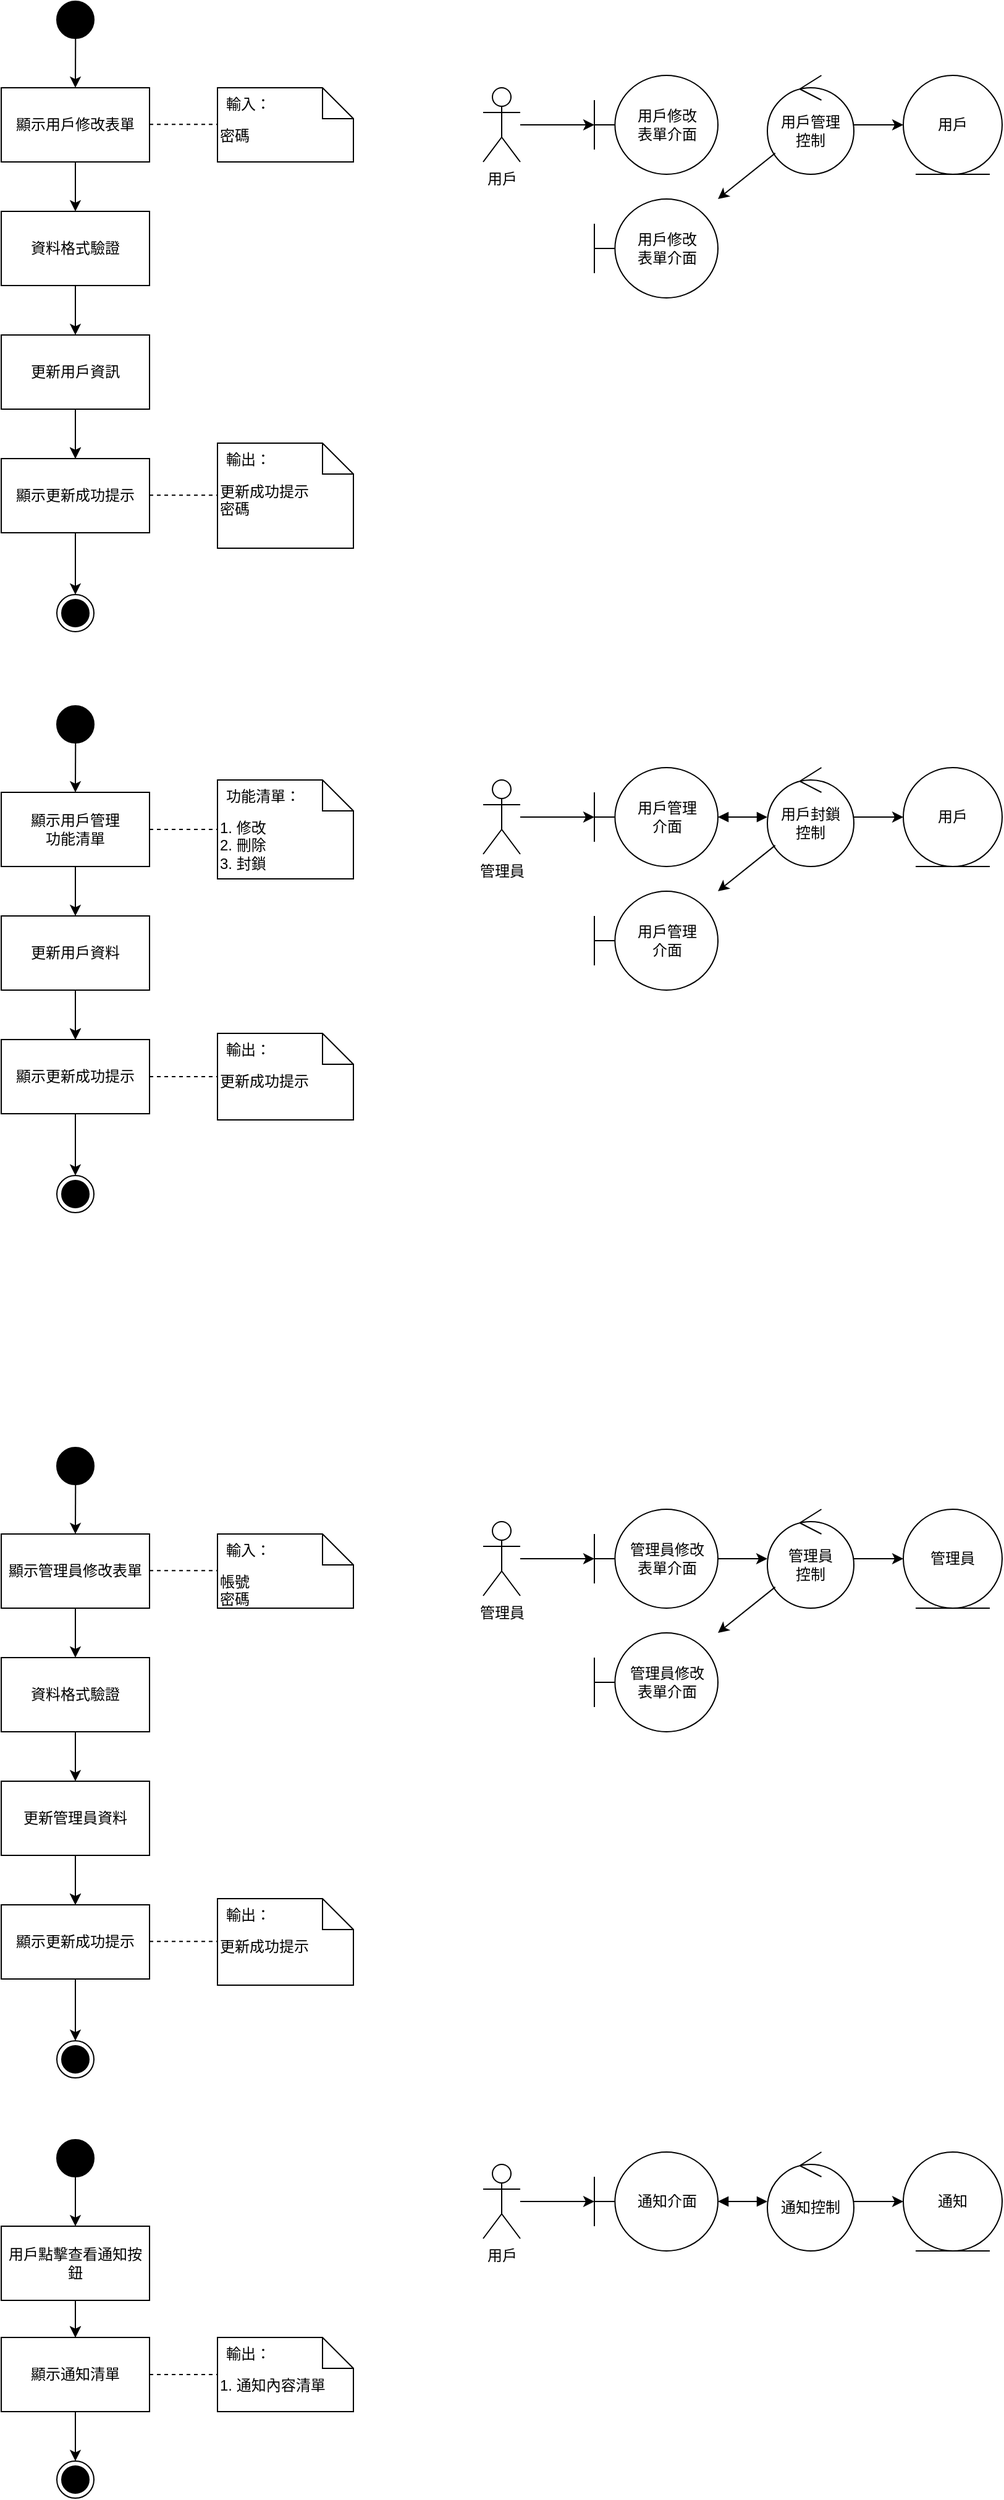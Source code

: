 <mxfile version="22.1.5" type="github">
  <diagram name="第 1 页" id="quUWREb-jlwR2Ny_MdLy">
    <mxGraphModel dx="992" dy="402" grid="1" gridSize="10" guides="1" tooltips="1" connect="1" arrows="1" fold="1" page="1" pageScale="1" pageWidth="827" pageHeight="1169" math="0" shadow="0">
      <root>
        <mxCell id="0" />
        <mxCell id="1" parent="0" />
        <mxCell id="rR45mx5UOw72tcgHX984-3" value="" style="ellipse;fillColor=strokeColor;html=1;" vertex="1" parent="1">
          <mxGeometry x="165" y="30" width="30" height="30" as="geometry" />
        </mxCell>
        <mxCell id="rR45mx5UOw72tcgHX984-5" value="密碼" style="shape=note2;boundedLbl=1;whiteSpace=wrap;html=1;size=25;verticalAlign=top;align=left;" vertex="1" parent="1">
          <mxGeometry x="295" y="100" width="110" height="60" as="geometry" />
        </mxCell>
        <mxCell id="rR45mx5UOw72tcgHX984-6" value="輸入：" style="resizeWidth=1;part=1;strokeColor=none;fillColor=none;align=left;spacingLeft=5;" vertex="1" parent="rR45mx5UOw72tcgHX984-5">
          <mxGeometry width="110" height="25" relative="1" as="geometry" />
        </mxCell>
        <mxCell id="rR45mx5UOw72tcgHX984-7" value="" style="endArrow=classic;html=1;rounded=0;" edge="1" parent="1" source="rR45mx5UOw72tcgHX984-3" target="rR45mx5UOw72tcgHX984-8">
          <mxGeometry width="50" height="50" relative="1" as="geometry">
            <mxPoint x="465" y="300" as="sourcePoint" />
            <mxPoint x="180" y="100" as="targetPoint" />
          </mxGeometry>
        </mxCell>
        <mxCell id="rR45mx5UOw72tcgHX984-8" value="顯示用戶修改表單" style="rounded=0;whiteSpace=wrap;html=1;" vertex="1" parent="1">
          <mxGeometry x="120" y="100" width="120" height="60" as="geometry" />
        </mxCell>
        <mxCell id="rR45mx5UOw72tcgHX984-14" value="" style="endArrow=classic;html=1;rounded=0;" edge="1" parent="1" target="rR45mx5UOw72tcgHX984-15" source="rR45mx5UOw72tcgHX984-8">
          <mxGeometry width="50" height="50" relative="1" as="geometry">
            <mxPoint x="180" y="160" as="sourcePoint" />
            <mxPoint x="180" y="200" as="targetPoint" />
          </mxGeometry>
        </mxCell>
        <mxCell id="rR45mx5UOw72tcgHX984-15" value="資料格式驗證" style="rounded=0;whiteSpace=wrap;html=1;" vertex="1" parent="1">
          <mxGeometry x="120" y="200" width="120" height="60" as="geometry" />
        </mxCell>
        <mxCell id="rR45mx5UOw72tcgHX984-16" value="" style="endArrow=classic;html=1;rounded=0;" edge="1" parent="1" target="rR45mx5UOw72tcgHX984-17" source="rR45mx5UOw72tcgHX984-15">
          <mxGeometry width="50" height="50" relative="1" as="geometry">
            <mxPoint x="180" y="260" as="sourcePoint" />
            <mxPoint x="180" y="300" as="targetPoint" />
          </mxGeometry>
        </mxCell>
        <mxCell id="rR45mx5UOw72tcgHX984-23" value="" style="edgeStyle=orthogonalEdgeStyle;rounded=0;orthogonalLoop=1;jettySize=auto;html=1;" edge="1" parent="1" source="rR45mx5UOw72tcgHX984-17" target="rR45mx5UOw72tcgHX984-19">
          <mxGeometry relative="1" as="geometry" />
        </mxCell>
        <mxCell id="rR45mx5UOw72tcgHX984-17" value="更新用戶資訊" style="rounded=0;whiteSpace=wrap;html=1;" vertex="1" parent="1">
          <mxGeometry x="120" y="300" width="120" height="60" as="geometry" />
        </mxCell>
        <mxCell id="rR45mx5UOw72tcgHX984-18" value="" style="endArrow=classic;html=1;rounded=0;" edge="1" parent="1" target="rR45mx5UOw72tcgHX984-19">
          <mxGeometry width="50" height="50" relative="1" as="geometry">
            <mxPoint x="180" y="360" as="sourcePoint" />
            <mxPoint x="180" y="400" as="targetPoint" />
          </mxGeometry>
        </mxCell>
        <mxCell id="rR45mx5UOw72tcgHX984-19" value="顯示更新成功提示" style="rounded=0;whiteSpace=wrap;html=1;" vertex="1" parent="1">
          <mxGeometry x="120" y="400" width="120" height="60" as="geometry" />
        </mxCell>
        <mxCell id="rR45mx5UOw72tcgHX984-20" value="更新成功提示&lt;br&gt;密碼" style="shape=note2;boundedLbl=1;whiteSpace=wrap;html=1;size=25;verticalAlign=top;align=left;" vertex="1" parent="1">
          <mxGeometry x="295" y="387.5" width="110" height="85" as="geometry" />
        </mxCell>
        <mxCell id="rR45mx5UOw72tcgHX984-21" value="輸出：" style="resizeWidth=1;part=1;strokeColor=none;fillColor=none;align=left;spacingLeft=5;" vertex="1" parent="rR45mx5UOw72tcgHX984-20">
          <mxGeometry width="110" height="25" relative="1" as="geometry" />
        </mxCell>
        <mxCell id="rR45mx5UOw72tcgHX984-24" value="" style="endArrow=classic;html=1;rounded=0;" edge="1" parent="1" source="rR45mx5UOw72tcgHX984-19" target="rR45mx5UOw72tcgHX984-25">
          <mxGeometry width="50" height="50" relative="1" as="geometry">
            <mxPoint x="190" y="370" as="sourcePoint" />
            <mxPoint x="180" y="510" as="targetPoint" />
          </mxGeometry>
        </mxCell>
        <mxCell id="rR45mx5UOw72tcgHX984-25" value="" style="ellipse;html=1;shape=endState;fillColor=strokeColor;" vertex="1" parent="1">
          <mxGeometry x="165" y="510" width="30" height="30" as="geometry" />
        </mxCell>
        <mxCell id="rR45mx5UOw72tcgHX984-26" value="" style="ellipse;fillColor=strokeColor;html=1;" vertex="1" parent="1">
          <mxGeometry x="165" y="600" width="30" height="30" as="geometry" />
        </mxCell>
        <mxCell id="rR45mx5UOw72tcgHX984-27" value="1. 修改&lt;br&gt;2. 刪除&lt;br&gt;3. 封鎖" style="shape=note2;boundedLbl=1;whiteSpace=wrap;html=1;size=25;verticalAlign=top;align=left;" vertex="1" parent="1">
          <mxGeometry x="295" y="660" width="110" height="80" as="geometry" />
        </mxCell>
        <mxCell id="rR45mx5UOw72tcgHX984-28" value="功能清單：" style="resizeWidth=1;part=1;strokeColor=none;fillColor=none;align=left;spacingLeft=5;" vertex="1" parent="rR45mx5UOw72tcgHX984-27">
          <mxGeometry width="110" height="25" relative="1" as="geometry" />
        </mxCell>
        <mxCell id="rR45mx5UOw72tcgHX984-29" value="" style="endArrow=classic;html=1;rounded=0;" edge="1" parent="1" source="rR45mx5UOw72tcgHX984-26" target="rR45mx5UOw72tcgHX984-30">
          <mxGeometry width="50" height="50" relative="1" as="geometry">
            <mxPoint x="465" y="870" as="sourcePoint" />
            <mxPoint x="180" y="670" as="targetPoint" />
          </mxGeometry>
        </mxCell>
        <mxCell id="rR45mx5UOw72tcgHX984-30" value="顯示用戶管理&lt;br&gt;功能清單" style="rounded=0;whiteSpace=wrap;html=1;" vertex="1" parent="1">
          <mxGeometry x="120" y="670" width="120" height="60" as="geometry" />
        </mxCell>
        <mxCell id="rR45mx5UOw72tcgHX984-32" value="" style="endArrow=classic;html=1;rounded=0;" edge="1" parent="1" source="rR45mx5UOw72tcgHX984-30">
          <mxGeometry width="50" height="50" relative="1" as="geometry">
            <mxPoint x="180" y="730" as="sourcePoint" />
            <mxPoint x="180" y="770" as="targetPoint" />
          </mxGeometry>
        </mxCell>
        <mxCell id="rR45mx5UOw72tcgHX984-35" value="" style="edgeStyle=orthogonalEdgeStyle;rounded=0;orthogonalLoop=1;jettySize=auto;html=1;" edge="1" parent="1" source="rR45mx5UOw72tcgHX984-36" target="rR45mx5UOw72tcgHX984-38">
          <mxGeometry relative="1" as="geometry" />
        </mxCell>
        <mxCell id="rR45mx5UOw72tcgHX984-36" value="更新用戶資料" style="rounded=0;whiteSpace=wrap;html=1;" vertex="1" parent="1">
          <mxGeometry x="120" y="770" width="120" height="60" as="geometry" />
        </mxCell>
        <mxCell id="rR45mx5UOw72tcgHX984-37" value="" style="endArrow=classic;html=1;rounded=0;" edge="1" parent="1" target="rR45mx5UOw72tcgHX984-38">
          <mxGeometry width="50" height="50" relative="1" as="geometry">
            <mxPoint x="180" y="830" as="sourcePoint" />
            <mxPoint x="180" y="870" as="targetPoint" />
          </mxGeometry>
        </mxCell>
        <mxCell id="rR45mx5UOw72tcgHX984-38" value="顯示更新成功提示" style="rounded=0;whiteSpace=wrap;html=1;" vertex="1" parent="1">
          <mxGeometry x="120" y="870" width="120" height="60" as="geometry" />
        </mxCell>
        <mxCell id="rR45mx5UOw72tcgHX984-39" value="更新成功提示" style="shape=note2;boundedLbl=1;whiteSpace=wrap;html=1;size=25;verticalAlign=top;align=left;" vertex="1" parent="1">
          <mxGeometry x="295" y="865" width="110" height="70" as="geometry" />
        </mxCell>
        <mxCell id="rR45mx5UOw72tcgHX984-40" value="輸出：" style="resizeWidth=1;part=1;strokeColor=none;fillColor=none;align=left;spacingLeft=5;" vertex="1" parent="rR45mx5UOw72tcgHX984-39">
          <mxGeometry width="110" height="25" relative="1" as="geometry" />
        </mxCell>
        <mxCell id="rR45mx5UOw72tcgHX984-42" value="" style="endArrow=classic;html=1;rounded=0;" edge="1" parent="1" source="rR45mx5UOw72tcgHX984-38" target="rR45mx5UOw72tcgHX984-43">
          <mxGeometry width="50" height="50" relative="1" as="geometry">
            <mxPoint x="190" y="840" as="sourcePoint" />
            <mxPoint x="180" y="980" as="targetPoint" />
          </mxGeometry>
        </mxCell>
        <mxCell id="rR45mx5UOw72tcgHX984-43" value="" style="ellipse;html=1;shape=endState;fillColor=strokeColor;" vertex="1" parent="1">
          <mxGeometry x="165" y="980" width="30" height="30" as="geometry" />
        </mxCell>
        <mxCell id="rR45mx5UOw72tcgHX984-46" value="" style="ellipse;fillColor=strokeColor;html=1;" vertex="1" parent="1">
          <mxGeometry x="165" y="1200" width="30" height="30" as="geometry" />
        </mxCell>
        <mxCell id="rR45mx5UOw72tcgHX984-49" value="" style="endArrow=classic;html=1;rounded=0;" edge="1" parent="1" source="rR45mx5UOw72tcgHX984-46" target="rR45mx5UOw72tcgHX984-50">
          <mxGeometry width="50" height="50" relative="1" as="geometry">
            <mxPoint x="465" y="1470" as="sourcePoint" />
            <mxPoint x="180" y="1270" as="targetPoint" />
          </mxGeometry>
        </mxCell>
        <mxCell id="rR45mx5UOw72tcgHX984-50" value="顯示管理員修改表單" style="rounded=0;whiteSpace=wrap;html=1;" vertex="1" parent="1">
          <mxGeometry x="120" y="1270" width="120" height="60" as="geometry" />
        </mxCell>
        <mxCell id="rR45mx5UOw72tcgHX984-52" value="" style="endArrow=classic;html=1;rounded=0;" edge="1" parent="1" source="rR45mx5UOw72tcgHX984-50" target="rR45mx5UOw72tcgHX984-53">
          <mxGeometry width="50" height="50" relative="1" as="geometry">
            <mxPoint x="180" y="1330" as="sourcePoint" />
            <mxPoint x="180" y="1370" as="targetPoint" />
          </mxGeometry>
        </mxCell>
        <mxCell id="rR45mx5UOw72tcgHX984-53" value="資料格式驗證" style="rounded=0;whiteSpace=wrap;html=1;" vertex="1" parent="1">
          <mxGeometry x="120" y="1370" width="120" height="60" as="geometry" />
        </mxCell>
        <mxCell id="rR45mx5UOw72tcgHX984-54" value="" style="endArrow=classic;html=1;rounded=0;" edge="1" parent="1" source="rR45mx5UOw72tcgHX984-53" target="rR45mx5UOw72tcgHX984-56">
          <mxGeometry width="50" height="50" relative="1" as="geometry">
            <mxPoint x="180" y="1430" as="sourcePoint" />
            <mxPoint x="180" y="1470" as="targetPoint" />
          </mxGeometry>
        </mxCell>
        <mxCell id="rR45mx5UOw72tcgHX984-55" value="" style="edgeStyle=orthogonalEdgeStyle;rounded=0;orthogonalLoop=1;jettySize=auto;html=1;" edge="1" parent="1" source="rR45mx5UOw72tcgHX984-56" target="rR45mx5UOw72tcgHX984-58">
          <mxGeometry relative="1" as="geometry" />
        </mxCell>
        <mxCell id="rR45mx5UOw72tcgHX984-56" value="更新管理員資料" style="rounded=0;whiteSpace=wrap;html=1;" vertex="1" parent="1">
          <mxGeometry x="120" y="1470" width="120" height="60" as="geometry" />
        </mxCell>
        <mxCell id="rR45mx5UOw72tcgHX984-57" value="" style="endArrow=classic;html=1;rounded=0;" edge="1" parent="1" target="rR45mx5UOw72tcgHX984-58">
          <mxGeometry width="50" height="50" relative="1" as="geometry">
            <mxPoint x="180" y="1530" as="sourcePoint" />
            <mxPoint x="180" y="1570" as="targetPoint" />
          </mxGeometry>
        </mxCell>
        <mxCell id="rR45mx5UOw72tcgHX984-58" value="顯示更新成功提示" style="rounded=0;whiteSpace=wrap;html=1;" vertex="1" parent="1">
          <mxGeometry x="120" y="1570" width="120" height="60" as="geometry" />
        </mxCell>
        <mxCell id="rR45mx5UOw72tcgHX984-59" value="更新成功提示" style="shape=note2;boundedLbl=1;whiteSpace=wrap;html=1;size=25;verticalAlign=top;align=left;" vertex="1" parent="1">
          <mxGeometry x="295" y="1565" width="110" height="70" as="geometry" />
        </mxCell>
        <mxCell id="rR45mx5UOw72tcgHX984-60" value="輸出：" style="resizeWidth=1;part=1;strokeColor=none;fillColor=none;align=left;spacingLeft=5;" vertex="1" parent="rR45mx5UOw72tcgHX984-59">
          <mxGeometry width="110" height="25" relative="1" as="geometry" />
        </mxCell>
        <mxCell id="rR45mx5UOw72tcgHX984-62" value="" style="endArrow=classic;html=1;rounded=0;" edge="1" parent="1" source="rR45mx5UOw72tcgHX984-58" target="rR45mx5UOw72tcgHX984-63">
          <mxGeometry width="50" height="50" relative="1" as="geometry">
            <mxPoint x="190" y="1540" as="sourcePoint" />
            <mxPoint x="180" y="1680" as="targetPoint" />
          </mxGeometry>
        </mxCell>
        <mxCell id="rR45mx5UOw72tcgHX984-63" value="" style="ellipse;html=1;shape=endState;fillColor=strokeColor;" vertex="1" parent="1">
          <mxGeometry x="165" y="1680" width="30" height="30" as="geometry" />
        </mxCell>
        <mxCell id="rR45mx5UOw72tcgHX984-64" value="帳號&lt;br&gt;密碼" style="shape=note2;boundedLbl=1;whiteSpace=wrap;html=1;size=25;verticalAlign=top;align=left;" vertex="1" parent="1">
          <mxGeometry x="295" y="1270" width="110" height="60" as="geometry" />
        </mxCell>
        <mxCell id="rR45mx5UOw72tcgHX984-65" value="輸入：" style="resizeWidth=1;part=1;strokeColor=none;fillColor=none;align=left;spacingLeft=5;" vertex="1" parent="rR45mx5UOw72tcgHX984-64">
          <mxGeometry width="110" height="25" relative="1" as="geometry" />
        </mxCell>
        <mxCell id="rR45mx5UOw72tcgHX984-67" value="" style="ellipse;fillColor=strokeColor;html=1;" vertex="1" parent="1">
          <mxGeometry x="165" y="1760" width="30" height="30" as="geometry" />
        </mxCell>
        <mxCell id="rR45mx5UOw72tcgHX984-68" value="" style="endArrow=classic;html=1;rounded=0;" edge="1" parent="1" target="rR45mx5UOw72tcgHX984-69">
          <mxGeometry width="50" height="50" relative="1" as="geometry">
            <mxPoint x="180" y="1880" as="sourcePoint" />
            <mxPoint x="180" y="1920" as="targetPoint" />
          </mxGeometry>
        </mxCell>
        <mxCell id="rR45mx5UOw72tcgHX984-69" value="顯示通知清單" style="rounded=0;whiteSpace=wrap;html=1;" vertex="1" parent="1">
          <mxGeometry x="120" y="1920" width="120" height="60" as="geometry" />
        </mxCell>
        <mxCell id="rR45mx5UOw72tcgHX984-71" value="" style="endArrow=classic;html=1;rounded=0;" edge="1" parent="1" source="rR45mx5UOw72tcgHX984-69">
          <mxGeometry width="50" height="50" relative="1" as="geometry">
            <mxPoint x="180" y="1980" as="sourcePoint" />
            <mxPoint x="180" y="2020" as="targetPoint" />
          </mxGeometry>
        </mxCell>
        <mxCell id="rR45mx5UOw72tcgHX984-82" value="" style="ellipse;html=1;shape=endState;fillColor=strokeColor;" vertex="1" parent="1">
          <mxGeometry x="165" y="2020" width="30" height="30" as="geometry" />
        </mxCell>
        <mxCell id="rR45mx5UOw72tcgHX984-83" value="1. 通知內容清單&amp;nbsp;" style="shape=note2;boundedLbl=1;whiteSpace=wrap;html=1;size=25;verticalAlign=top;align=left;" vertex="1" parent="1">
          <mxGeometry x="295" y="1920" width="110" height="60" as="geometry" />
        </mxCell>
        <mxCell id="rR45mx5UOw72tcgHX984-84" value="輸出：" style="resizeWidth=1;part=1;strokeColor=none;fillColor=none;align=left;spacingLeft=5;" vertex="1" parent="rR45mx5UOw72tcgHX984-83">
          <mxGeometry width="110" height="25" relative="1" as="geometry" />
        </mxCell>
        <mxCell id="rR45mx5UOw72tcgHX984-87" value="用戶" style="ellipse;shape=umlEntity;whiteSpace=wrap;html=1;" vertex="1" parent="1">
          <mxGeometry x="850" y="90" width="80" height="80" as="geometry" />
        </mxCell>
        <mxCell id="rR45mx5UOw72tcgHX984-88" value="用戶修改&lt;br&gt;表單介面" style="shape=umlBoundary;whiteSpace=wrap;html=1;" vertex="1" parent="1">
          <mxGeometry x="600" y="90" width="100" height="80" as="geometry" />
        </mxCell>
        <mxCell id="rR45mx5UOw72tcgHX984-89" value="用戶" style="shape=umlActor;verticalLabelPosition=bottom;verticalAlign=top;html=1;" vertex="1" parent="1">
          <mxGeometry x="510" y="100" width="30" height="60" as="geometry" />
        </mxCell>
        <mxCell id="rR45mx5UOw72tcgHX984-91" value="" style="endArrow=classic;html=1;rounded=0;" edge="1" parent="1" source="rR45mx5UOw72tcgHX984-89" target="rR45mx5UOw72tcgHX984-88">
          <mxGeometry width="50" height="50" relative="1" as="geometry">
            <mxPoint x="580" y="50" as="sourcePoint" />
            <mxPoint x="580" y="90" as="targetPoint" />
          </mxGeometry>
        </mxCell>
        <mxCell id="rR45mx5UOw72tcgHX984-92" value="用戶管理&lt;br&gt;控制" style="ellipse;shape=umlControl;whiteSpace=wrap;html=1;" vertex="1" parent="1">
          <mxGeometry x="740" y="90" width="70" height="80" as="geometry" />
        </mxCell>
        <mxCell id="rR45mx5UOw72tcgHX984-94" value="" style="endArrow=classic;html=1;rounded=0;" edge="1" parent="1" source="rR45mx5UOw72tcgHX984-92" target="rR45mx5UOw72tcgHX984-87">
          <mxGeometry width="50" height="50" relative="1" as="geometry">
            <mxPoint x="770" y="200" as="sourcePoint" />
            <mxPoint x="750" y="140" as="targetPoint" />
          </mxGeometry>
        </mxCell>
        <mxCell id="rR45mx5UOw72tcgHX984-95" value="用戶修改&lt;br&gt;表單介面" style="shape=umlBoundary;whiteSpace=wrap;html=1;" vertex="1" parent="1">
          <mxGeometry x="600" y="190" width="100" height="80" as="geometry" />
        </mxCell>
        <mxCell id="rR45mx5UOw72tcgHX984-96" value="" style="endArrow=classic;html=1;rounded=0;" edge="1" parent="1" source="rR45mx5UOw72tcgHX984-92" target="rR45mx5UOw72tcgHX984-95">
          <mxGeometry width="50" height="50" relative="1" as="geometry">
            <mxPoint x="820" y="140" as="sourcePoint" />
            <mxPoint x="710" y="190" as="targetPoint" />
          </mxGeometry>
        </mxCell>
        <mxCell id="rR45mx5UOw72tcgHX984-97" value="用戶" style="ellipse;shape=umlEntity;whiteSpace=wrap;html=1;" vertex="1" parent="1">
          <mxGeometry x="850" y="650" width="80" height="80" as="geometry" />
        </mxCell>
        <mxCell id="rR45mx5UOw72tcgHX984-98" value="用戶管理&lt;br&gt;介面" style="shape=umlBoundary;whiteSpace=wrap;html=1;" vertex="1" parent="1">
          <mxGeometry x="600" y="650" width="100" height="80" as="geometry" />
        </mxCell>
        <mxCell id="rR45mx5UOw72tcgHX984-99" value="管理員" style="shape=umlActor;verticalLabelPosition=bottom;verticalAlign=top;html=1;" vertex="1" parent="1">
          <mxGeometry x="510" y="660" width="30" height="60" as="geometry" />
        </mxCell>
        <mxCell id="rR45mx5UOw72tcgHX984-100" value="" style="endArrow=classic;html=1;rounded=0;" edge="1" parent="1" source="rR45mx5UOw72tcgHX984-99" target="rR45mx5UOw72tcgHX984-98">
          <mxGeometry width="50" height="50" relative="1" as="geometry">
            <mxPoint x="580" y="610" as="sourcePoint" />
            <mxPoint x="580" y="650" as="targetPoint" />
          </mxGeometry>
        </mxCell>
        <mxCell id="rR45mx5UOw72tcgHX984-101" value="用戶封鎖&lt;br&gt;控制" style="ellipse;shape=umlControl;whiteSpace=wrap;html=1;" vertex="1" parent="1">
          <mxGeometry x="740" y="650" width="70" height="80" as="geometry" />
        </mxCell>
        <mxCell id="rR45mx5UOw72tcgHX984-103" value="" style="endArrow=classic;html=1;rounded=0;" edge="1" parent="1" source="rR45mx5UOw72tcgHX984-101" target="rR45mx5UOw72tcgHX984-97">
          <mxGeometry width="50" height="50" relative="1" as="geometry">
            <mxPoint x="770" y="760" as="sourcePoint" />
            <mxPoint x="750" y="700" as="targetPoint" />
          </mxGeometry>
        </mxCell>
        <mxCell id="rR45mx5UOw72tcgHX984-104" value="用戶管理&lt;br&gt;介面" style="shape=umlBoundary;whiteSpace=wrap;html=1;" vertex="1" parent="1">
          <mxGeometry x="600" y="750" width="100" height="80" as="geometry" />
        </mxCell>
        <mxCell id="rR45mx5UOw72tcgHX984-105" value="" style="endArrow=classic;html=1;rounded=0;" edge="1" parent="1" source="rR45mx5UOw72tcgHX984-101" target="rR45mx5UOw72tcgHX984-104">
          <mxGeometry width="50" height="50" relative="1" as="geometry">
            <mxPoint x="820" y="700" as="sourcePoint" />
            <mxPoint x="860" y="700" as="targetPoint" />
          </mxGeometry>
        </mxCell>
        <mxCell id="rR45mx5UOw72tcgHX984-108" value="管理員" style="ellipse;shape=umlEntity;whiteSpace=wrap;html=1;" vertex="1" parent="1">
          <mxGeometry x="850" y="1250" width="80" height="80" as="geometry" />
        </mxCell>
        <mxCell id="rR45mx5UOw72tcgHX984-109" value="管理員修改&lt;br&gt;表單介面" style="shape=umlBoundary;whiteSpace=wrap;html=1;" vertex="1" parent="1">
          <mxGeometry x="600" y="1250" width="100" height="80" as="geometry" />
        </mxCell>
        <mxCell id="rR45mx5UOw72tcgHX984-110" value="管理員" style="shape=umlActor;verticalLabelPosition=bottom;verticalAlign=top;html=1;" vertex="1" parent="1">
          <mxGeometry x="510" y="1260" width="30" height="60" as="geometry" />
        </mxCell>
        <mxCell id="rR45mx5UOw72tcgHX984-111" value="" style="endArrow=classic;html=1;rounded=0;" edge="1" parent="1" source="rR45mx5UOw72tcgHX984-110" target="rR45mx5UOw72tcgHX984-109">
          <mxGeometry width="50" height="50" relative="1" as="geometry">
            <mxPoint x="580" y="1210" as="sourcePoint" />
            <mxPoint x="580" y="1250" as="targetPoint" />
          </mxGeometry>
        </mxCell>
        <mxCell id="rR45mx5UOw72tcgHX984-112" value="管理員&lt;br&gt;控制" style="ellipse;shape=umlControl;whiteSpace=wrap;html=1;" vertex="1" parent="1">
          <mxGeometry x="740" y="1250" width="70" height="80" as="geometry" />
        </mxCell>
        <mxCell id="rR45mx5UOw72tcgHX984-114" value="" style="endArrow=classic;html=1;rounded=0;" edge="1" parent="1" source="rR45mx5UOw72tcgHX984-112" target="rR45mx5UOw72tcgHX984-108">
          <mxGeometry width="50" height="50" relative="1" as="geometry">
            <mxPoint x="770" y="1360" as="sourcePoint" />
            <mxPoint x="750" y="1300" as="targetPoint" />
          </mxGeometry>
        </mxCell>
        <mxCell id="rR45mx5UOw72tcgHX984-115" value="管理員修改&lt;br&gt;表單介面" style="shape=umlBoundary;whiteSpace=wrap;html=1;" vertex="1" parent="1">
          <mxGeometry x="600" y="1350" width="100" height="80" as="geometry" />
        </mxCell>
        <mxCell id="rR45mx5UOw72tcgHX984-116" value="" style="endArrow=classic;html=1;rounded=0;" edge="1" parent="1" source="rR45mx5UOw72tcgHX984-112" target="rR45mx5UOw72tcgHX984-115">
          <mxGeometry width="50" height="50" relative="1" as="geometry">
            <mxPoint x="820" y="1300" as="sourcePoint" />
            <mxPoint x="860" y="1300" as="targetPoint" />
          </mxGeometry>
        </mxCell>
        <mxCell id="rR45mx5UOw72tcgHX984-126" value="通知" style="ellipse;shape=umlEntity;whiteSpace=wrap;html=1;" vertex="1" parent="1">
          <mxGeometry x="850" y="1770" width="80" height="80" as="geometry" />
        </mxCell>
        <mxCell id="rR45mx5UOw72tcgHX984-127" value="通知介面" style="shape=umlBoundary;whiteSpace=wrap;html=1;" vertex="1" parent="1">
          <mxGeometry x="600" y="1770" width="100" height="80" as="geometry" />
        </mxCell>
        <mxCell id="rR45mx5UOw72tcgHX984-128" value="用戶" style="shape=umlActor;verticalLabelPosition=bottom;verticalAlign=top;html=1;" vertex="1" parent="1">
          <mxGeometry x="510" y="1780" width="30" height="60" as="geometry" />
        </mxCell>
        <mxCell id="rR45mx5UOw72tcgHX984-129" value="" style="endArrow=classic;html=1;rounded=0;" edge="1" parent="1" source="rR45mx5UOw72tcgHX984-128" target="rR45mx5UOw72tcgHX984-127">
          <mxGeometry width="50" height="50" relative="1" as="geometry">
            <mxPoint x="580" y="1730" as="sourcePoint" />
            <mxPoint x="580" y="1770" as="targetPoint" />
          </mxGeometry>
        </mxCell>
        <mxCell id="rR45mx5UOw72tcgHX984-130" value="通知控制" style="ellipse;shape=umlControl;whiteSpace=wrap;html=1;" vertex="1" parent="1">
          <mxGeometry x="740" y="1770" width="70" height="80" as="geometry" />
        </mxCell>
        <mxCell id="rR45mx5UOw72tcgHX984-132" value="" style="endArrow=classic;html=1;rounded=0;" edge="1" parent="1" source="rR45mx5UOw72tcgHX984-130" target="rR45mx5UOw72tcgHX984-126">
          <mxGeometry width="50" height="50" relative="1" as="geometry">
            <mxPoint x="770" y="1880" as="sourcePoint" />
            <mxPoint x="750" y="1820" as="targetPoint" />
          </mxGeometry>
        </mxCell>
        <mxCell id="rR45mx5UOw72tcgHX984-138" value="" style="endArrow=block;startArrow=block;endFill=1;startFill=1;html=1;rounded=0;" edge="1" parent="1" source="rR45mx5UOw72tcgHX984-127" target="rR45mx5UOw72tcgHX984-130">
          <mxGeometry width="160" relative="1" as="geometry">
            <mxPoint x="330" y="1770" as="sourcePoint" />
            <mxPoint x="490" y="1770" as="targetPoint" />
          </mxGeometry>
        </mxCell>
        <mxCell id="rR45mx5UOw72tcgHX984-145" value="" style="endArrow=none;dashed=1;html=1;rounded=0;" edge="1" parent="1" source="rR45mx5UOw72tcgHX984-30" target="rR45mx5UOw72tcgHX984-27">
          <mxGeometry width="50" height="50" relative="1" as="geometry">
            <mxPoint x="500" y="780" as="sourcePoint" />
            <mxPoint x="550" y="730" as="targetPoint" />
          </mxGeometry>
        </mxCell>
        <mxCell id="rR45mx5UOw72tcgHX984-146" value="" style="endArrow=none;dashed=1;html=1;rounded=0;" edge="1" parent="1" source="rR45mx5UOw72tcgHX984-38" target="rR45mx5UOw72tcgHX984-39">
          <mxGeometry width="50" height="50" relative="1" as="geometry">
            <mxPoint x="250" y="840" as="sourcePoint" />
            <mxPoint x="305" y="840" as="targetPoint" />
          </mxGeometry>
        </mxCell>
        <mxCell id="rR45mx5UOw72tcgHX984-148" value="" style="endArrow=none;dashed=1;html=1;rounded=0;" edge="1" parent="1" source="rR45mx5UOw72tcgHX984-69" target="rR45mx5UOw72tcgHX984-83">
          <mxGeometry width="50" height="50" relative="1" as="geometry">
            <mxPoint x="420" y="2120" as="sourcePoint" />
            <mxPoint x="470" y="2070" as="targetPoint" />
          </mxGeometry>
        </mxCell>
        <mxCell id="rR45mx5UOw72tcgHX984-149" value="" style="endArrow=none;dashed=1;html=1;rounded=0;" edge="1" parent="1">
          <mxGeometry width="50" height="50" relative="1" as="geometry">
            <mxPoint x="240" y="1599.66" as="sourcePoint" />
            <mxPoint x="295" y="1599.66" as="targetPoint" />
          </mxGeometry>
        </mxCell>
        <mxCell id="rR45mx5UOw72tcgHX984-150" value="" style="endArrow=none;dashed=1;html=1;rounded=0;" edge="1" parent="1">
          <mxGeometry width="50" height="50" relative="1" as="geometry">
            <mxPoint x="240" y="1299.66" as="sourcePoint" />
            <mxPoint x="295" y="1299.66" as="targetPoint" />
          </mxGeometry>
        </mxCell>
        <mxCell id="rR45mx5UOw72tcgHX984-151" value="" style="endArrow=classic;html=1;rounded=0;" edge="1" parent="1" source="rR45mx5UOw72tcgHX984-109" target="rR45mx5UOw72tcgHX984-112">
          <mxGeometry width="50" height="50" relative="1" as="geometry">
            <mxPoint x="756" y="1323" as="sourcePoint" />
            <mxPoint x="770" y="1370" as="targetPoint" />
          </mxGeometry>
        </mxCell>
        <mxCell id="rR45mx5UOw72tcgHX984-152" value="" style="endArrow=none;dashed=1;html=1;rounded=0;" edge="1" parent="1">
          <mxGeometry width="50" height="50" relative="1" as="geometry">
            <mxPoint x="240" y="429.66" as="sourcePoint" />
            <mxPoint x="295" y="429.66" as="targetPoint" />
          </mxGeometry>
        </mxCell>
        <mxCell id="rR45mx5UOw72tcgHX984-153" value="" style="endArrow=none;dashed=1;html=1;rounded=0;" edge="1" parent="1">
          <mxGeometry width="50" height="50" relative="1" as="geometry">
            <mxPoint x="240" y="129.66" as="sourcePoint" />
            <mxPoint x="295" y="129.66" as="targetPoint" />
          </mxGeometry>
        </mxCell>
        <mxCell id="rR45mx5UOw72tcgHX984-154" value="" style="endArrow=block;startArrow=block;endFill=1;startFill=1;html=1;rounded=0;" edge="1" parent="1" source="rR45mx5UOw72tcgHX984-98" target="rR45mx5UOw72tcgHX984-101">
          <mxGeometry width="160" relative="1" as="geometry">
            <mxPoint x="700" y="689.5" as="sourcePoint" />
            <mxPoint x="750" y="689.5" as="targetPoint" />
          </mxGeometry>
        </mxCell>
        <mxCell id="rR45mx5UOw72tcgHX984-163" value="" style="edgeStyle=orthogonalEdgeStyle;rounded=0;orthogonalLoop=1;jettySize=auto;html=1;" edge="1" parent="1" source="rR45mx5UOw72tcgHX984-162" target="rR45mx5UOw72tcgHX984-69">
          <mxGeometry relative="1" as="geometry">
            <Array as="points">
              <mxPoint x="180" y="1910" />
              <mxPoint x="180" y="1910" />
            </Array>
          </mxGeometry>
        </mxCell>
        <mxCell id="rR45mx5UOw72tcgHX984-162" value="用戶點擊查看通知按鈕" style="rounded=0;whiteSpace=wrap;html=1;" vertex="1" parent="1">
          <mxGeometry x="120" y="1830" width="120" height="60" as="geometry" />
        </mxCell>
        <mxCell id="rR45mx5UOw72tcgHX984-165" value="" style="edgeStyle=orthogonalEdgeStyle;rounded=0;orthogonalLoop=1;jettySize=auto;html=1;" edge="1" parent="1" source="rR45mx5UOw72tcgHX984-67" target="rR45mx5UOw72tcgHX984-162">
          <mxGeometry relative="1" as="geometry">
            <mxPoint x="165" y="1800" as="sourcePoint" />
            <mxPoint x="175" y="1840" as="targetPoint" />
            <Array as="points" />
          </mxGeometry>
        </mxCell>
      </root>
    </mxGraphModel>
  </diagram>
</mxfile>
